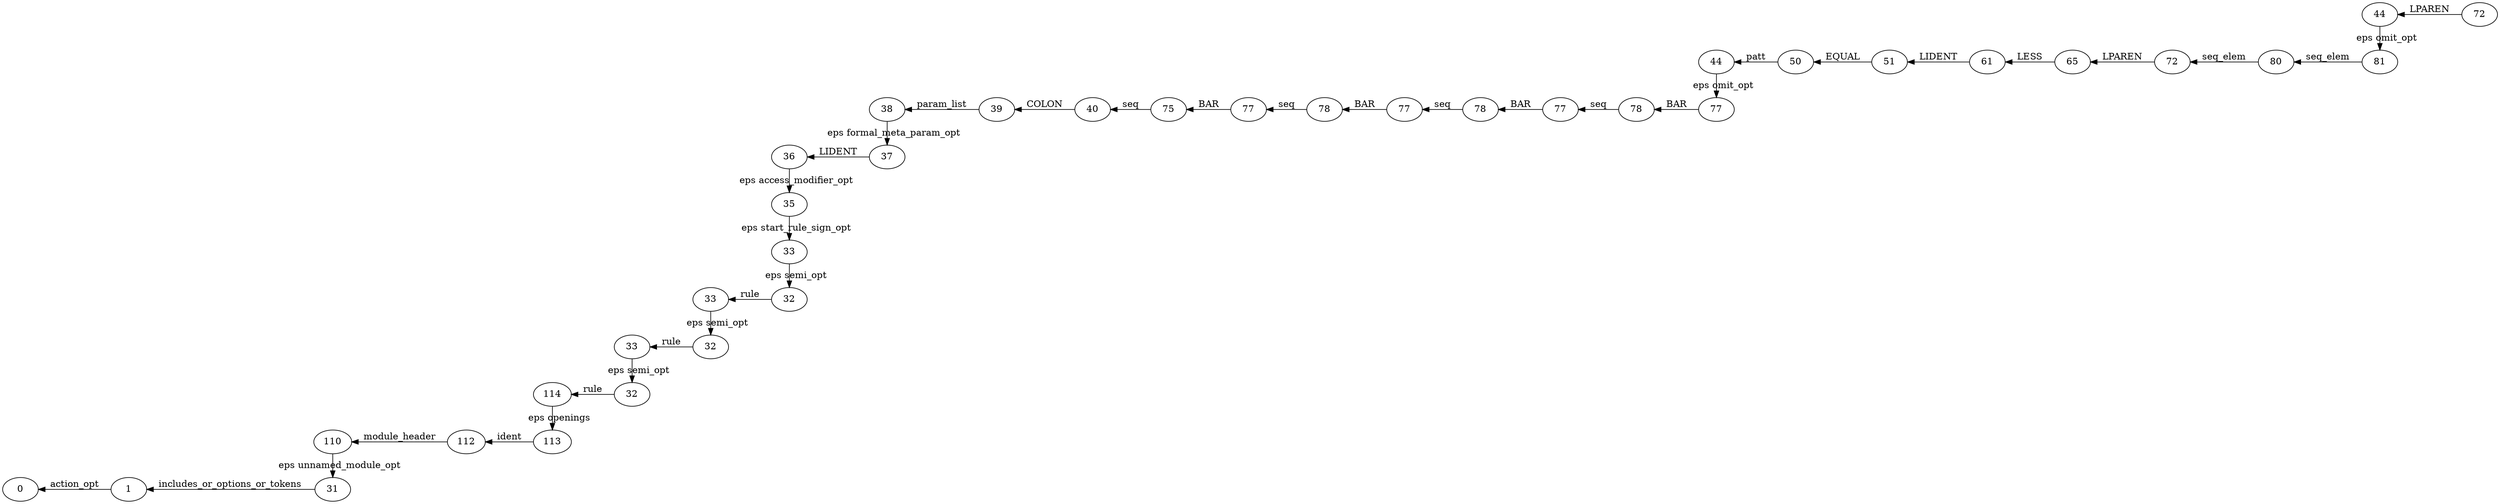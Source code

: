 digraph GSS {
    rankdir=RL
    0 [label="72"]
    1 [label="44"]
    2 [label="81"]
    3 [label="80"]
    4 [label="72"]
    5 [label="65"]
    6 [label="61"]
    7 [label="51"]
    8 [label="50"]
    9 [label="44"]
    10 [label="77"]
    11 [label="78"]
    12 [label="77"]
    13 [label="78"]
    14 [label="77"]
    15 [label="78"]
    16 [label="77"]
    17 [label="75"]
    18 [label="40"]
    19 [label="39"]
    20 [label="38"]
    21 [label="37"]
    22 [label="36"]
    23 [label="35"]
    24 [label="33"]
    25 [label="32"]
    26 [label="33"]
    27 [label="32"]
    28 [label="33"]
    29 [label="32"]
    30 [label="114"]
    31 [label="113"]
    32 [label="112"]
    33 [label="110"]
    34 [label="31"]
    35 [label="1"]
    36 [label="0"]
    35 -> 36 [label="action_opt"]
    34 -> 35 [label="includes_or_options_or_tokens"]
    33 -> 34 [label="eps unnamed_module_opt"]
    32 -> 33 [label="module_header"]
    31 -> 32 [label="ident"]
    30 -> 31 [label="eps openings"]
    29 -> 30 [label="rule"]
    28 -> 29 [label="eps semi_opt"]
    27 -> 28 [label="rule"]
    26 -> 27 [label="eps semi_opt"]
    25 -> 26 [label="rule"]
    24 -> 25 [label="eps semi_opt"]
    23 -> 24 [label="eps start_rule_sign_opt"]
    22 -> 23 [label="eps access_modifier_opt"]
    21 -> 22 [label="LIDENT"]
    20 -> 21 [label="eps formal_meta_param_opt"]
    19 -> 20 [label="param_list"]
    18 -> 19 [label="COLON"]
    17 -> 18 [label="seq"]
    16 -> 17 [label="BAR"]
    15 -> 16 [label="seq"]
    14 -> 15 [label="BAR"]
    13 -> 14 [label="seq"]
    12 -> 13 [label="BAR"]
    11 -> 12 [label="seq"]
    10 -> 11 [label="BAR"]
    9 -> 10 [label="eps omit_opt"]
    8 -> 9 [label="patt"]
    7 -> 8 [label="EQUAL"]
    6 -> 7 [label="LIDENT"]
    5 -> 6 [label="LESS"]
    4 -> 5 [label="LPAREN"]
    3 -> 4 [label="seq_elem"]
    2 -> 3 [label="seq_elem"]
    1 -> 2 [label="eps omit_opt"]
    0 -> 1 [label="LPAREN"]
    {rank=same; 0}
    {rank=same; 2 1}
    {rank=same; 3}
    {rank=same; 4}
    {rank=same; 5}
    {rank=same; 6}
    {rank=same; 7}
    {rank=same; 8}
    {rank=same; 10 9}
    {rank=same; 11}
    {rank=same; 12}
    {rank=same; 13}
    {rank=same; 14}
    {rank=same; 15}
    {rank=same; 16}
    {rank=same; 17}
    {rank=same; 18}
    {rank=same; 19}
    {rank=same; 21 20}
    {rank=same; 25 24 23 22}
    {rank=same; 27 26}
    {rank=same; 29 28}
    {rank=same; 31 30}
    {rank=same; 32}
    {rank=same; 34 33}
    {rank=same; 35}
    {rank=same; 36}
}
